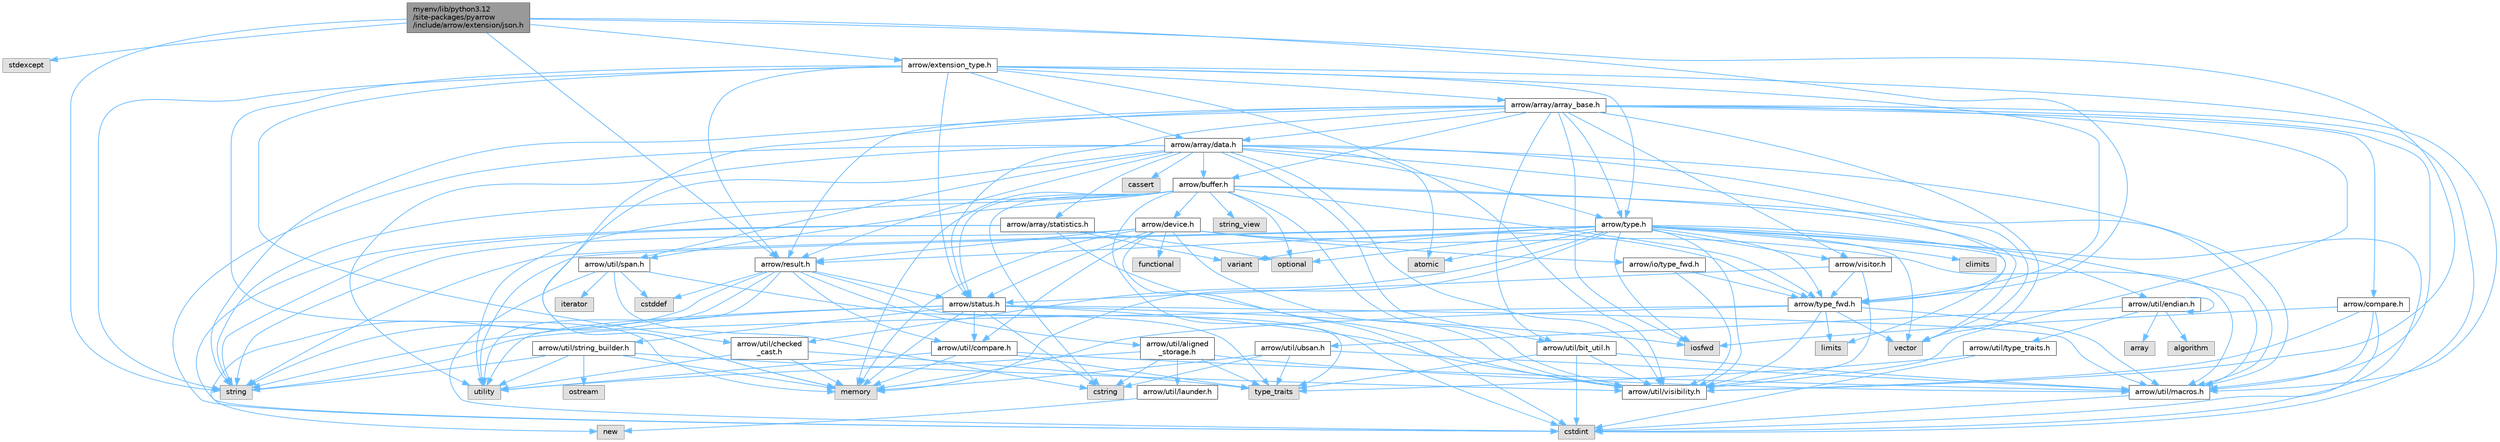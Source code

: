 digraph "myenv/lib/python3.12/site-packages/pyarrow/include/arrow/extension/json.h"
{
 // LATEX_PDF_SIZE
  bgcolor="transparent";
  edge [fontname=Helvetica,fontsize=10,labelfontname=Helvetica,labelfontsize=10];
  node [fontname=Helvetica,fontsize=10,shape=box,height=0.2,width=0.4];
  Node1 [id="Node000001",label="myenv/lib/python3.12\l/site-packages/pyarrow\l/include/arrow/extension/json.h",height=0.2,width=0.4,color="gray40", fillcolor="grey60", style="filled", fontcolor="black",tooltip=" "];
  Node1 -> Node2 [id="edge1_Node000001_Node000002",color="steelblue1",style="solid",tooltip=" "];
  Node2 [id="Node000002",label="stdexcept",height=0.2,width=0.4,color="grey60", fillcolor="#E0E0E0", style="filled",tooltip=" "];
  Node1 -> Node3 [id="edge2_Node000001_Node000003",color="steelblue1",style="solid",tooltip=" "];
  Node3 [id="Node000003",label="string",height=0.2,width=0.4,color="grey60", fillcolor="#E0E0E0", style="filled",tooltip=" "];
  Node1 -> Node4 [id="edge3_Node000001_Node000004",color="steelblue1",style="solid",tooltip=" "];
  Node4 [id="Node000004",label="arrow/extension_type.h",height=0.2,width=0.4,color="grey40", fillcolor="white", style="filled",URL="$include_2arrow_2extension__type_8h.html",tooltip=" "];
  Node4 -> Node5 [id="edge4_Node000004_Node000005",color="steelblue1",style="solid",tooltip=" "];
  Node5 [id="Node000005",label="memory",height=0.2,width=0.4,color="grey60", fillcolor="#E0E0E0", style="filled",tooltip=" "];
  Node4 -> Node3 [id="edge5_Node000004_Node000003",color="steelblue1",style="solid",tooltip=" "];
  Node4 -> Node6 [id="edge6_Node000004_Node000006",color="steelblue1",style="solid",tooltip=" "];
  Node6 [id="Node000006",label="arrow/array/array_base.h",height=0.2,width=0.4,color="grey40", fillcolor="white", style="filled",URL="$array__base_8h.html",tooltip=" "];
  Node6 -> Node7 [id="edge7_Node000006_Node000007",color="steelblue1",style="solid",tooltip=" "];
  Node7 [id="Node000007",label="cstdint",height=0.2,width=0.4,color="grey60", fillcolor="#E0E0E0", style="filled",tooltip=" "];
  Node6 -> Node8 [id="edge8_Node000006_Node000008",color="steelblue1",style="solid",tooltip=" "];
  Node8 [id="Node000008",label="iosfwd",height=0.2,width=0.4,color="grey60", fillcolor="#E0E0E0", style="filled",tooltip=" "];
  Node6 -> Node5 [id="edge9_Node000006_Node000005",color="steelblue1",style="solid",tooltip=" "];
  Node6 -> Node3 [id="edge10_Node000006_Node000003",color="steelblue1",style="solid",tooltip=" "];
  Node6 -> Node9 [id="edge11_Node000006_Node000009",color="steelblue1",style="solid",tooltip=" "];
  Node9 [id="Node000009",label="vector",height=0.2,width=0.4,color="grey60", fillcolor="#E0E0E0", style="filled",tooltip=" "];
  Node6 -> Node10 [id="edge12_Node000006_Node000010",color="steelblue1",style="solid",tooltip=" "];
  Node10 [id="Node000010",label="arrow/array/data.h",height=0.2,width=0.4,color="grey40", fillcolor="white", style="filled",URL="$data_8h.html",tooltip=" "];
  Node10 -> Node11 [id="edge13_Node000010_Node000011",color="steelblue1",style="solid",tooltip=" "];
  Node11 [id="Node000011",label="atomic",height=0.2,width=0.4,color="grey60", fillcolor="#E0E0E0", style="filled",tooltip=" "];
  Node10 -> Node12 [id="edge14_Node000010_Node000012",color="steelblue1",style="solid",tooltip=" "];
  Node12 [id="Node000012",label="cassert",height=0.2,width=0.4,color="grey60", fillcolor="#E0E0E0", style="filled",tooltip=" "];
  Node10 -> Node7 [id="edge15_Node000010_Node000007",color="steelblue1",style="solid",tooltip=" "];
  Node10 -> Node5 [id="edge16_Node000010_Node000005",color="steelblue1",style="solid",tooltip=" "];
  Node10 -> Node13 [id="edge17_Node000010_Node000013",color="steelblue1",style="solid",tooltip=" "];
  Node13 [id="Node000013",label="utility",height=0.2,width=0.4,color="grey60", fillcolor="#E0E0E0", style="filled",tooltip=" "];
  Node10 -> Node9 [id="edge18_Node000010_Node000009",color="steelblue1",style="solid",tooltip=" "];
  Node10 -> Node14 [id="edge19_Node000010_Node000014",color="steelblue1",style="solid",tooltip=" "];
  Node14 [id="Node000014",label="arrow/array/statistics.h",height=0.2,width=0.4,color="grey40", fillcolor="white", style="filled",URL="$arrow_2array_2statistics_8h.html",tooltip=" "];
  Node14 -> Node7 [id="edge20_Node000014_Node000007",color="steelblue1",style="solid",tooltip=" "];
  Node14 -> Node15 [id="edge21_Node000014_Node000015",color="steelblue1",style="solid",tooltip=" "];
  Node15 [id="Node000015",label="optional",height=0.2,width=0.4,color="grey60", fillcolor="#E0E0E0", style="filled",tooltip=" "];
  Node14 -> Node3 [id="edge22_Node000014_Node000003",color="steelblue1",style="solid",tooltip=" "];
  Node14 -> Node16 [id="edge23_Node000014_Node000016",color="steelblue1",style="solid",tooltip=" "];
  Node16 [id="Node000016",label="variant",height=0.2,width=0.4,color="grey60", fillcolor="#E0E0E0", style="filled",tooltip=" "];
  Node14 -> Node17 [id="edge24_Node000014_Node000017",color="steelblue1",style="solid",tooltip=" "];
  Node17 [id="Node000017",label="arrow/util/visibility.h",height=0.2,width=0.4,color="grey40", fillcolor="white", style="filled",URL="$include_2arrow_2util_2visibility_8h.html",tooltip=" "];
  Node10 -> Node18 [id="edge25_Node000010_Node000018",color="steelblue1",style="solid",tooltip=" "];
  Node18 [id="Node000018",label="arrow/buffer.h",height=0.2,width=0.4,color="grey40", fillcolor="white", style="filled",URL="$buffer_8h.html",tooltip=" "];
  Node18 -> Node7 [id="edge26_Node000018_Node000007",color="steelblue1",style="solid",tooltip=" "];
  Node18 -> Node19 [id="edge27_Node000018_Node000019",color="steelblue1",style="solid",tooltip=" "];
  Node19 [id="Node000019",label="cstring",height=0.2,width=0.4,color="grey60", fillcolor="#E0E0E0", style="filled",tooltip=" "];
  Node18 -> Node5 [id="edge28_Node000018_Node000005",color="steelblue1",style="solid",tooltip=" "];
  Node18 -> Node15 [id="edge29_Node000018_Node000015",color="steelblue1",style="solid",tooltip=" "];
  Node18 -> Node3 [id="edge30_Node000018_Node000003",color="steelblue1",style="solid",tooltip=" "];
  Node18 -> Node20 [id="edge31_Node000018_Node000020",color="steelblue1",style="solid",tooltip=" "];
  Node20 [id="Node000020",label="string_view",height=0.2,width=0.4,color="grey60", fillcolor="#E0E0E0", style="filled",tooltip=" "];
  Node18 -> Node13 [id="edge32_Node000018_Node000013",color="steelblue1",style="solid",tooltip=" "];
  Node18 -> Node9 [id="edge33_Node000018_Node000009",color="steelblue1",style="solid",tooltip=" "];
  Node18 -> Node21 [id="edge34_Node000018_Node000021",color="steelblue1",style="solid",tooltip=" "];
  Node21 [id="Node000021",label="arrow/device.h",height=0.2,width=0.4,color="grey40", fillcolor="white", style="filled",URL="$device_8h.html",tooltip=" "];
  Node21 -> Node7 [id="edge35_Node000021_Node000007",color="steelblue1",style="solid",tooltip=" "];
  Node21 -> Node22 [id="edge36_Node000021_Node000022",color="steelblue1",style="solid",tooltip=" "];
  Node22 [id="Node000022",label="functional",height=0.2,width=0.4,color="grey60", fillcolor="#E0E0E0", style="filled",tooltip=" "];
  Node21 -> Node5 [id="edge37_Node000021_Node000005",color="steelblue1",style="solid",tooltip=" "];
  Node21 -> Node3 [id="edge38_Node000021_Node000003",color="steelblue1",style="solid",tooltip=" "];
  Node21 -> Node23 [id="edge39_Node000021_Node000023",color="steelblue1",style="solid",tooltip=" "];
  Node23 [id="Node000023",label="arrow/io/type_fwd.h",height=0.2,width=0.4,color="grey40", fillcolor="white", style="filled",URL="$arrow_2io_2type__fwd_8h.html",tooltip=" "];
  Node23 -> Node24 [id="edge40_Node000023_Node000024",color="steelblue1",style="solid",tooltip=" "];
  Node24 [id="Node000024",label="arrow/type_fwd.h",height=0.2,width=0.4,color="grey40", fillcolor="white", style="filled",URL="$arrow_2type__fwd_8h.html",tooltip=" "];
  Node24 -> Node25 [id="edge41_Node000024_Node000025",color="steelblue1",style="solid",tooltip=" "];
  Node25 [id="Node000025",label="limits",height=0.2,width=0.4,color="grey60", fillcolor="#E0E0E0", style="filled",tooltip=" "];
  Node24 -> Node5 [id="edge42_Node000024_Node000005",color="steelblue1",style="solid",tooltip=" "];
  Node24 -> Node3 [id="edge43_Node000024_Node000003",color="steelblue1",style="solid",tooltip=" "];
  Node24 -> Node9 [id="edge44_Node000024_Node000009",color="steelblue1",style="solid",tooltip=" "];
  Node24 -> Node26 [id="edge45_Node000024_Node000026",color="steelblue1",style="solid",tooltip=" "];
  Node26 [id="Node000026",label="arrow/util/macros.h",height=0.2,width=0.4,color="grey40", fillcolor="white", style="filled",URL="$macros_8h.html",tooltip=" "];
  Node26 -> Node7 [id="edge46_Node000026_Node000007",color="steelblue1",style="solid",tooltip=" "];
  Node24 -> Node17 [id="edge47_Node000024_Node000017",color="steelblue1",style="solid",tooltip=" "];
  Node23 -> Node17 [id="edge48_Node000023_Node000017",color="steelblue1",style="solid",tooltip=" "];
  Node21 -> Node27 [id="edge49_Node000021_Node000027",color="steelblue1",style="solid",tooltip=" "];
  Node27 [id="Node000027",label="arrow/result.h",height=0.2,width=0.4,color="grey40", fillcolor="white", style="filled",URL="$result_8h.html",tooltip=" "];
  Node27 -> Node28 [id="edge50_Node000027_Node000028",color="steelblue1",style="solid",tooltip=" "];
  Node28 [id="Node000028",label="cstddef",height=0.2,width=0.4,color="grey60", fillcolor="#E0E0E0", style="filled",tooltip=" "];
  Node27 -> Node29 [id="edge51_Node000027_Node000029",color="steelblue1",style="solid",tooltip=" "];
  Node29 [id="Node000029",label="new",height=0.2,width=0.4,color="grey60", fillcolor="#E0E0E0", style="filled",tooltip=" "];
  Node27 -> Node3 [id="edge52_Node000027_Node000003",color="steelblue1",style="solid",tooltip=" "];
  Node27 -> Node30 [id="edge53_Node000027_Node000030",color="steelblue1",style="solid",tooltip=" "];
  Node30 [id="Node000030",label="type_traits",height=0.2,width=0.4,color="grey60", fillcolor="#E0E0E0", style="filled",tooltip=" "];
  Node27 -> Node13 [id="edge54_Node000027_Node000013",color="steelblue1",style="solid",tooltip=" "];
  Node27 -> Node31 [id="edge55_Node000027_Node000031",color="steelblue1",style="solid",tooltip=" "];
  Node31 [id="Node000031",label="arrow/status.h",height=0.2,width=0.4,color="grey40", fillcolor="white", style="filled",URL="$status_8h.html",tooltip=" "];
  Node31 -> Node19 [id="edge56_Node000031_Node000019",color="steelblue1",style="solid",tooltip=" "];
  Node31 -> Node8 [id="edge57_Node000031_Node000008",color="steelblue1",style="solid",tooltip=" "];
  Node31 -> Node5 [id="edge58_Node000031_Node000005",color="steelblue1",style="solid",tooltip=" "];
  Node31 -> Node3 [id="edge59_Node000031_Node000003",color="steelblue1",style="solid",tooltip=" "];
  Node31 -> Node13 [id="edge60_Node000031_Node000013",color="steelblue1",style="solid",tooltip=" "];
  Node31 -> Node32 [id="edge61_Node000031_Node000032",color="steelblue1",style="solid",tooltip=" "];
  Node32 [id="Node000032",label="arrow/util/compare.h",height=0.2,width=0.4,color="grey40", fillcolor="white", style="filled",URL="$util_2compare_8h.html",tooltip=" "];
  Node32 -> Node5 [id="edge62_Node000032_Node000005",color="steelblue1",style="solid",tooltip=" "];
  Node32 -> Node30 [id="edge63_Node000032_Node000030",color="steelblue1",style="solid",tooltip=" "];
  Node32 -> Node13 [id="edge64_Node000032_Node000013",color="steelblue1",style="solid",tooltip=" "];
  Node32 -> Node26 [id="edge65_Node000032_Node000026",color="steelblue1",style="solid",tooltip=" "];
  Node31 -> Node26 [id="edge66_Node000031_Node000026",color="steelblue1",style="solid",tooltip=" "];
  Node31 -> Node33 [id="edge67_Node000031_Node000033",color="steelblue1",style="solid",tooltip=" "];
  Node33 [id="Node000033",label="arrow/util/string_builder.h",height=0.2,width=0.4,color="grey40", fillcolor="white", style="filled",URL="$string__builder_8h.html",tooltip=" "];
  Node33 -> Node5 [id="edge68_Node000033_Node000005",color="steelblue1",style="solid",tooltip=" "];
  Node33 -> Node34 [id="edge69_Node000033_Node000034",color="steelblue1",style="solid",tooltip=" "];
  Node34 [id="Node000034",label="ostream",height=0.2,width=0.4,color="grey60", fillcolor="#E0E0E0", style="filled",tooltip=" "];
  Node33 -> Node3 [id="edge70_Node000033_Node000003",color="steelblue1",style="solid",tooltip=" "];
  Node33 -> Node13 [id="edge71_Node000033_Node000013",color="steelblue1",style="solid",tooltip=" "];
  Node33 -> Node17 [id="edge72_Node000033_Node000017",color="steelblue1",style="solid",tooltip=" "];
  Node31 -> Node17 [id="edge73_Node000031_Node000017",color="steelblue1",style="solid",tooltip=" "];
  Node27 -> Node35 [id="edge74_Node000027_Node000035",color="steelblue1",style="solid",tooltip=" "];
  Node35 [id="Node000035",label="arrow/util/aligned\l_storage.h",height=0.2,width=0.4,color="grey40", fillcolor="white", style="filled",URL="$aligned__storage_8h.html",tooltip=" "];
  Node35 -> Node19 [id="edge75_Node000035_Node000019",color="steelblue1",style="solid",tooltip=" "];
  Node35 -> Node30 [id="edge76_Node000035_Node000030",color="steelblue1",style="solid",tooltip=" "];
  Node35 -> Node13 [id="edge77_Node000035_Node000013",color="steelblue1",style="solid",tooltip=" "];
  Node35 -> Node36 [id="edge78_Node000035_Node000036",color="steelblue1",style="solid",tooltip=" "];
  Node36 [id="Node000036",label="arrow/util/launder.h",height=0.2,width=0.4,color="grey40", fillcolor="white", style="filled",URL="$launder_8h.html",tooltip=" "];
  Node36 -> Node29 [id="edge79_Node000036_Node000029",color="steelblue1",style="solid",tooltip=" "];
  Node35 -> Node26 [id="edge80_Node000035_Node000026",color="steelblue1",style="solid",tooltip=" "];
  Node27 -> Node32 [id="edge81_Node000027_Node000032",color="steelblue1",style="solid",tooltip=" "];
  Node21 -> Node31 [id="edge82_Node000021_Node000031",color="steelblue1",style="solid",tooltip=" "];
  Node21 -> Node24 [id="edge83_Node000021_Node000024",color="steelblue1",style="solid",tooltip=" "];
  Node21 -> Node32 [id="edge84_Node000021_Node000032",color="steelblue1",style="solid",tooltip=" "];
  Node21 -> Node26 [id="edge85_Node000021_Node000026",color="steelblue1",style="solid",tooltip=" "];
  Node21 -> Node17 [id="edge86_Node000021_Node000017",color="steelblue1",style="solid",tooltip=" "];
  Node18 -> Node31 [id="edge87_Node000018_Node000031",color="steelblue1",style="solid",tooltip=" "];
  Node18 -> Node24 [id="edge88_Node000018_Node000024",color="steelblue1",style="solid",tooltip=" "];
  Node18 -> Node26 [id="edge89_Node000018_Node000026",color="steelblue1",style="solid",tooltip=" "];
  Node18 -> Node37 [id="edge90_Node000018_Node000037",color="steelblue1",style="solid",tooltip=" "];
  Node37 [id="Node000037",label="arrow/util/span.h",height=0.2,width=0.4,color="grey40", fillcolor="white", style="filled",URL="$span_8h.html",tooltip=" "];
  Node37 -> Node28 [id="edge91_Node000037_Node000028",color="steelblue1",style="solid",tooltip=" "];
  Node37 -> Node7 [id="edge92_Node000037_Node000007",color="steelblue1",style="solid",tooltip=" "];
  Node37 -> Node19 [id="edge93_Node000037_Node000019",color="steelblue1",style="solid",tooltip=" "];
  Node37 -> Node38 [id="edge94_Node000037_Node000038",color="steelblue1",style="solid",tooltip=" "];
  Node38 [id="Node000038",label="iterator",height=0.2,width=0.4,color="grey60", fillcolor="#E0E0E0", style="filled",tooltip=" "];
  Node37 -> Node30 [id="edge95_Node000037_Node000030",color="steelblue1",style="solid",tooltip=" "];
  Node18 -> Node17 [id="edge96_Node000018_Node000017",color="steelblue1",style="solid",tooltip=" "];
  Node10 -> Node27 [id="edge97_Node000010_Node000027",color="steelblue1",style="solid",tooltip=" "];
  Node10 -> Node39 [id="edge98_Node000010_Node000039",color="steelblue1",style="solid",tooltip=" "];
  Node39 [id="Node000039",label="arrow/type.h",height=0.2,width=0.4,color="grey40", fillcolor="white", style="filled",URL="$type_8h.html",tooltip=" "];
  Node39 -> Node11 [id="edge99_Node000039_Node000011",color="steelblue1",style="solid",tooltip=" "];
  Node39 -> Node40 [id="edge100_Node000039_Node000040",color="steelblue1",style="solid",tooltip=" "];
  Node40 [id="Node000040",label="climits",height=0.2,width=0.4,color="grey60", fillcolor="#E0E0E0", style="filled",tooltip=" "];
  Node39 -> Node7 [id="edge101_Node000039_Node000007",color="steelblue1",style="solid",tooltip=" "];
  Node39 -> Node8 [id="edge102_Node000039_Node000008",color="steelblue1",style="solid",tooltip=" "];
  Node39 -> Node25 [id="edge103_Node000039_Node000025",color="steelblue1",style="solid",tooltip=" "];
  Node39 -> Node5 [id="edge104_Node000039_Node000005",color="steelblue1",style="solid",tooltip=" "];
  Node39 -> Node15 [id="edge105_Node000039_Node000015",color="steelblue1",style="solid",tooltip=" "];
  Node39 -> Node3 [id="edge106_Node000039_Node000003",color="steelblue1",style="solid",tooltip=" "];
  Node39 -> Node13 [id="edge107_Node000039_Node000013",color="steelblue1",style="solid",tooltip=" "];
  Node39 -> Node16 [id="edge108_Node000039_Node000016",color="steelblue1",style="solid",tooltip=" "];
  Node39 -> Node9 [id="edge109_Node000039_Node000009",color="steelblue1",style="solid",tooltip=" "];
  Node39 -> Node27 [id="edge110_Node000039_Node000027",color="steelblue1",style="solid",tooltip=" "];
  Node39 -> Node24 [id="edge111_Node000039_Node000024",color="steelblue1",style="solid",tooltip=" "];
  Node39 -> Node41 [id="edge112_Node000039_Node000041",color="steelblue1",style="solid",tooltip=" "];
  Node41 [id="Node000041",label="arrow/util/checked\l_cast.h",height=0.2,width=0.4,color="grey40", fillcolor="white", style="filled",URL="$checked__cast_8h.html",tooltip=" "];
  Node41 -> Node5 [id="edge113_Node000041_Node000005",color="steelblue1",style="solid",tooltip=" "];
  Node41 -> Node30 [id="edge114_Node000041_Node000030",color="steelblue1",style="solid",tooltip=" "];
  Node41 -> Node13 [id="edge115_Node000041_Node000013",color="steelblue1",style="solid",tooltip=" "];
  Node39 -> Node42 [id="edge116_Node000039_Node000042",color="steelblue1",style="solid",tooltip=" "];
  Node42 [id="Node000042",label="arrow/util/endian.h",height=0.2,width=0.4,color="grey40", fillcolor="white", style="filled",URL="$endian_8h.html",tooltip=" "];
  Node42 -> Node42 [id="edge117_Node000042_Node000042",color="steelblue1",style="solid",tooltip=" "];
  Node42 -> Node43 [id="edge118_Node000042_Node000043",color="steelblue1",style="solid",tooltip=" "];
  Node43 [id="Node000043",label="algorithm",height=0.2,width=0.4,color="grey60", fillcolor="#E0E0E0", style="filled",tooltip=" "];
  Node42 -> Node44 [id="edge119_Node000042_Node000044",color="steelblue1",style="solid",tooltip=" "];
  Node44 [id="Node000044",label="array",height=0.2,width=0.4,color="grey60", fillcolor="#E0E0E0", style="filled",tooltip=" "];
  Node42 -> Node45 [id="edge120_Node000042_Node000045",color="steelblue1",style="solid",tooltip=" "];
  Node45 [id="Node000045",label="arrow/util/type_traits.h",height=0.2,width=0.4,color="grey40", fillcolor="white", style="filled",URL="$include_2arrow_2util_2type__traits_8h.html",tooltip=" "];
  Node45 -> Node7 [id="edge121_Node000045_Node000007",color="steelblue1",style="solid",tooltip=" "];
  Node45 -> Node30 [id="edge122_Node000045_Node000030",color="steelblue1",style="solid",tooltip=" "];
  Node42 -> Node46 [id="edge123_Node000042_Node000046",color="steelblue1",style="solid",tooltip=" "];
  Node46 [id="Node000046",label="arrow/util/ubsan.h",height=0.2,width=0.4,color="grey40", fillcolor="white", style="filled",URL="$ubsan_8h.html",tooltip=" "];
  Node46 -> Node19 [id="edge124_Node000046_Node000019",color="steelblue1",style="solid",tooltip=" "];
  Node46 -> Node5 [id="edge125_Node000046_Node000005",color="steelblue1",style="solid",tooltip=" "];
  Node46 -> Node30 [id="edge126_Node000046_Node000030",color="steelblue1",style="solid",tooltip=" "];
  Node46 -> Node26 [id="edge127_Node000046_Node000026",color="steelblue1",style="solid",tooltip=" "];
  Node39 -> Node26 [id="edge128_Node000039_Node000026",color="steelblue1",style="solid",tooltip=" "];
  Node39 -> Node17 [id="edge129_Node000039_Node000017",color="steelblue1",style="solid",tooltip=" "];
  Node39 -> Node47 [id="edge130_Node000039_Node000047",color="steelblue1",style="solid",tooltip=" "];
  Node47 [id="Node000047",label="arrow/visitor.h",height=0.2,width=0.4,color="grey40", fillcolor="white", style="filled",URL="$visitor_8h.html",tooltip=" "];
  Node47 -> Node31 [id="edge131_Node000047_Node000031",color="steelblue1",style="solid",tooltip=" "];
  Node47 -> Node24 [id="edge132_Node000047_Node000024",color="steelblue1",style="solid",tooltip=" "];
  Node47 -> Node17 [id="edge133_Node000047_Node000017",color="steelblue1",style="solid",tooltip=" "];
  Node10 -> Node24 [id="edge134_Node000010_Node000024",color="steelblue1",style="solid",tooltip=" "];
  Node10 -> Node48 [id="edge135_Node000010_Node000048",color="steelblue1",style="solid",tooltip=" "];
  Node48 [id="Node000048",label="arrow/util/bit_util.h",height=0.2,width=0.4,color="grey40", fillcolor="white", style="filled",URL="$bit__util_8h.html",tooltip=" "];
  Node48 -> Node7 [id="edge136_Node000048_Node000007",color="steelblue1",style="solid",tooltip=" "];
  Node48 -> Node30 [id="edge137_Node000048_Node000030",color="steelblue1",style="solid",tooltip=" "];
  Node48 -> Node26 [id="edge138_Node000048_Node000026",color="steelblue1",style="solid",tooltip=" "];
  Node48 -> Node17 [id="edge139_Node000048_Node000017",color="steelblue1",style="solid",tooltip=" "];
  Node10 -> Node26 [id="edge140_Node000010_Node000026",color="steelblue1",style="solid",tooltip=" "];
  Node10 -> Node37 [id="edge141_Node000010_Node000037",color="steelblue1",style="solid",tooltip=" "];
  Node10 -> Node17 [id="edge142_Node000010_Node000017",color="steelblue1",style="solid",tooltip=" "];
  Node6 -> Node18 [id="edge143_Node000006_Node000018",color="steelblue1",style="solid",tooltip=" "];
  Node6 -> Node49 [id="edge144_Node000006_Node000049",color="steelblue1",style="solid",tooltip=" "];
  Node49 [id="Node000049",label="arrow/compare.h",height=0.2,width=0.4,color="grey40", fillcolor="white", style="filled",URL="$compare_8h.html",tooltip=" "];
  Node49 -> Node7 [id="edge145_Node000049_Node000007",color="steelblue1",style="solid",tooltip=" "];
  Node49 -> Node8 [id="edge146_Node000049_Node000008",color="steelblue1",style="solid",tooltip=" "];
  Node49 -> Node26 [id="edge147_Node000049_Node000026",color="steelblue1",style="solid",tooltip=" "];
  Node49 -> Node17 [id="edge148_Node000049_Node000017",color="steelblue1",style="solid",tooltip=" "];
  Node6 -> Node27 [id="edge149_Node000006_Node000027",color="steelblue1",style="solid",tooltip=" "];
  Node6 -> Node31 [id="edge150_Node000006_Node000031",color="steelblue1",style="solid",tooltip=" "];
  Node6 -> Node39 [id="edge151_Node000006_Node000039",color="steelblue1",style="solid",tooltip=" "];
  Node6 -> Node48 [id="edge152_Node000006_Node000048",color="steelblue1",style="solid",tooltip=" "];
  Node6 -> Node26 [id="edge153_Node000006_Node000026",color="steelblue1",style="solid",tooltip=" "];
  Node6 -> Node17 [id="edge154_Node000006_Node000017",color="steelblue1",style="solid",tooltip=" "];
  Node6 -> Node47 [id="edge155_Node000006_Node000047",color="steelblue1",style="solid",tooltip=" "];
  Node4 -> Node10 [id="edge156_Node000004_Node000010",color="steelblue1",style="solid",tooltip=" "];
  Node4 -> Node27 [id="edge157_Node000004_Node000027",color="steelblue1",style="solid",tooltip=" "];
  Node4 -> Node31 [id="edge158_Node000004_Node000031",color="steelblue1",style="solid",tooltip=" "];
  Node4 -> Node39 [id="edge159_Node000004_Node000039",color="steelblue1",style="solid",tooltip=" "];
  Node4 -> Node24 [id="edge160_Node000004_Node000024",color="steelblue1",style="solid",tooltip=" "];
  Node4 -> Node41 [id="edge161_Node000004_Node000041",color="steelblue1",style="solid",tooltip=" "];
  Node4 -> Node26 [id="edge162_Node000004_Node000026",color="steelblue1",style="solid",tooltip=" "];
  Node4 -> Node17 [id="edge163_Node000004_Node000017",color="steelblue1",style="solid",tooltip=" "];
  Node1 -> Node27 [id="edge164_Node000001_Node000027",color="steelblue1",style="solid",tooltip=" "];
  Node1 -> Node24 [id="edge165_Node000001_Node000024",color="steelblue1",style="solid",tooltip=" "];
  Node1 -> Node17 [id="edge166_Node000001_Node000017",color="steelblue1",style="solid",tooltip=" "];
}
